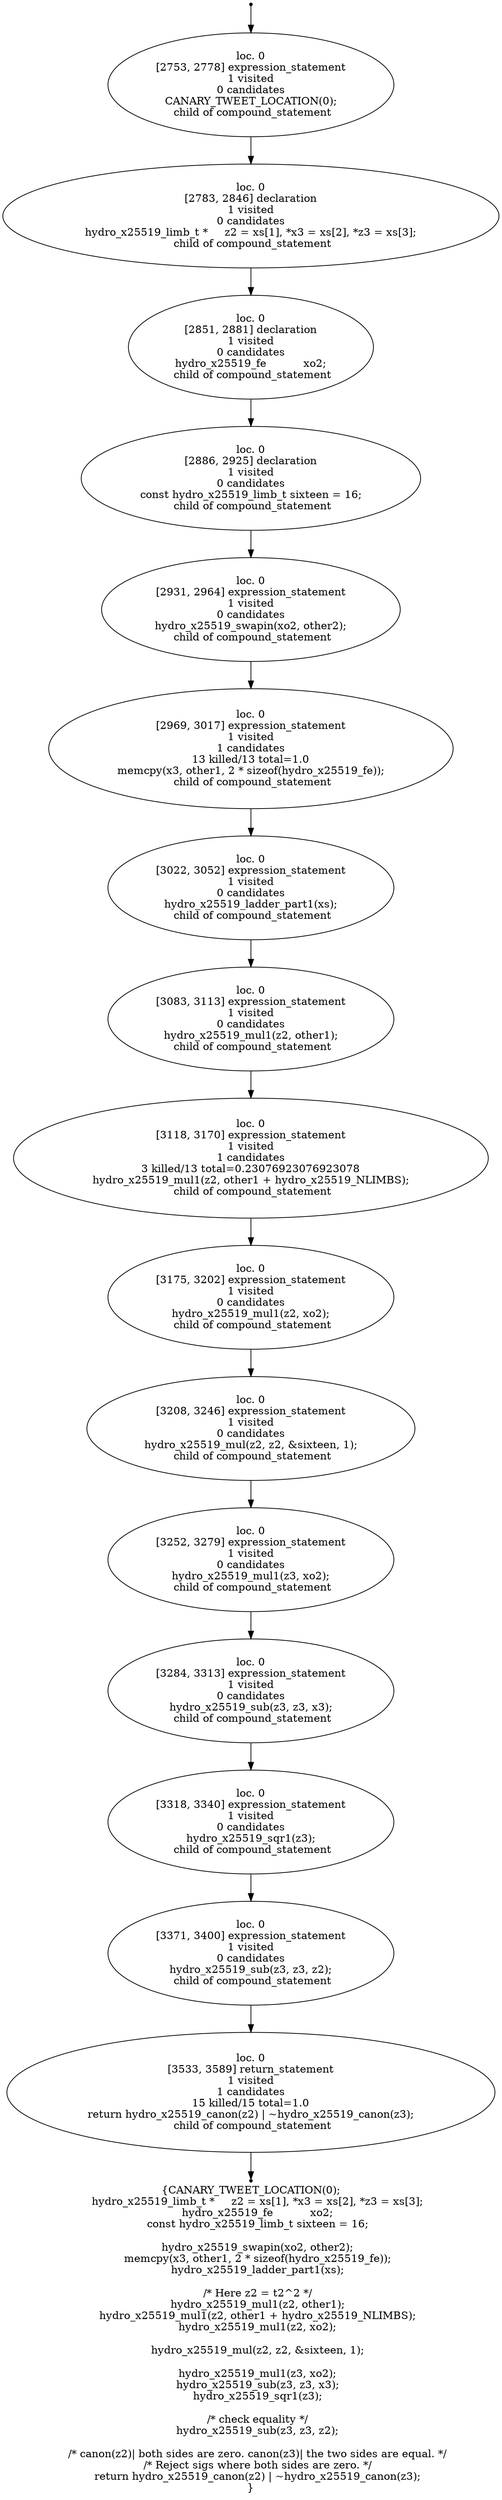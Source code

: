 digraph hydro_sign_verify_core_localised_3 {
	initial [shape=point]
	initial -> "loc. 0
[2753, 2778] expression_statement
1 visited
0 candidates
 CANARY_TWEET_LOCATION(0); 
 child of compound_statement"
	final [shape=point]
	"loc. 0
[3533, 3589] return_statement
1 visited
1 candidates
15 killed/15 total=1.0
 return hydro_x25519_canon(z2) | ~hydro_x25519_canon(z3); 
 child of compound_statement" -> final
	"loc. 0
[2753, 2778] expression_statement
1 visited
0 candidates
 CANARY_TWEET_LOCATION(0); 
 child of compound_statement"
	"loc. 0
[2753, 2778] expression_statement
1 visited
0 candidates
 CANARY_TWEET_LOCATION(0); 
 child of compound_statement" -> "loc. 0
[2783, 2846] declaration
1 visited
0 candidates
 hydro_x25519_limb_t *     z2 = xs[1], *x3 = xs[2], *z3 = xs[3]; 
 child of compound_statement"
	"loc. 0
[2783, 2846] declaration
1 visited
0 candidates
 hydro_x25519_limb_t *     z2 = xs[1], *x3 = xs[2], *z3 = xs[3]; 
 child of compound_statement"
	"loc. 0
[2783, 2846] declaration
1 visited
0 candidates
 hydro_x25519_limb_t *     z2 = xs[1], *x3 = xs[2], *z3 = xs[3]; 
 child of compound_statement" -> "loc. 0
[2851, 2881] declaration
1 visited
0 candidates
 hydro_x25519_fe           xo2; 
 child of compound_statement"
	"loc. 0
[2851, 2881] declaration
1 visited
0 candidates
 hydro_x25519_fe           xo2; 
 child of compound_statement"
	"loc. 0
[2851, 2881] declaration
1 visited
0 candidates
 hydro_x25519_fe           xo2; 
 child of compound_statement" -> "loc. 0
[2886, 2925] declaration
1 visited
0 candidates
 const hydro_x25519_limb_t sixteen = 16; 
 child of compound_statement"
	"loc. 0
[2886, 2925] declaration
1 visited
0 candidates
 const hydro_x25519_limb_t sixteen = 16; 
 child of compound_statement"
	"loc. 0
[2886, 2925] declaration
1 visited
0 candidates
 const hydro_x25519_limb_t sixteen = 16; 
 child of compound_statement" -> "loc. 0
[2931, 2964] expression_statement
1 visited
0 candidates
 hydro_x25519_swapin(xo2, other2); 
 child of compound_statement"
	"loc. 0
[2931, 2964] expression_statement
1 visited
0 candidates
 hydro_x25519_swapin(xo2, other2); 
 child of compound_statement"
	"loc. 0
[2931, 2964] expression_statement
1 visited
0 candidates
 hydro_x25519_swapin(xo2, other2); 
 child of compound_statement" -> "loc. 0
[2969, 3017] expression_statement
1 visited
1 candidates
13 killed/13 total=1.0
 memcpy(x3, other1, 2 * sizeof(hydro_x25519_fe)); 
 child of compound_statement"
	"loc. 0
[2969, 3017] expression_statement
1 visited
1 candidates
13 killed/13 total=1.0
 memcpy(x3, other1, 2 * sizeof(hydro_x25519_fe)); 
 child of compound_statement"
	"loc. 0
[2969, 3017] expression_statement
1 visited
1 candidates
13 killed/13 total=1.0
 memcpy(x3, other1, 2 * sizeof(hydro_x25519_fe)); 
 child of compound_statement" -> "loc. 0
[3022, 3052] expression_statement
1 visited
0 candidates
 hydro_x25519_ladder_part1(xs); 
 child of compound_statement"
	"loc. 0
[3022, 3052] expression_statement
1 visited
0 candidates
 hydro_x25519_ladder_part1(xs); 
 child of compound_statement"
	"loc. 0
[3022, 3052] expression_statement
1 visited
0 candidates
 hydro_x25519_ladder_part1(xs); 
 child of compound_statement" -> "loc. 0
[3083, 3113] expression_statement
1 visited
0 candidates
 hydro_x25519_mul1(z2, other1); 
 child of compound_statement"
	"loc. 0
[3083, 3113] expression_statement
1 visited
0 candidates
 hydro_x25519_mul1(z2, other1); 
 child of compound_statement"
	"loc. 0
[3083, 3113] expression_statement
1 visited
0 candidates
 hydro_x25519_mul1(z2, other1); 
 child of compound_statement" -> "loc. 0
[3118, 3170] expression_statement
1 visited
1 candidates
3 killed/13 total=0.23076923076923078
 hydro_x25519_mul1(z2, other1 + hydro_x25519_NLIMBS); 
 child of compound_statement"
	"loc. 0
[3118, 3170] expression_statement
1 visited
1 candidates
3 killed/13 total=0.23076923076923078
 hydro_x25519_mul1(z2, other1 + hydro_x25519_NLIMBS); 
 child of compound_statement"
	"loc. 0
[3118, 3170] expression_statement
1 visited
1 candidates
3 killed/13 total=0.23076923076923078
 hydro_x25519_mul1(z2, other1 + hydro_x25519_NLIMBS); 
 child of compound_statement" -> "loc. 0
[3175, 3202] expression_statement
1 visited
0 candidates
 hydro_x25519_mul1(z2, xo2); 
 child of compound_statement"
	"loc. 0
[3175, 3202] expression_statement
1 visited
0 candidates
 hydro_x25519_mul1(z2, xo2); 
 child of compound_statement"
	"loc. 0
[3175, 3202] expression_statement
1 visited
0 candidates
 hydro_x25519_mul1(z2, xo2); 
 child of compound_statement" -> "loc. 0
[3208, 3246] expression_statement
1 visited
0 candidates
 hydro_x25519_mul(z2, z2, &sixteen, 1); 
 child of compound_statement"
	"loc. 0
[3208, 3246] expression_statement
1 visited
0 candidates
 hydro_x25519_mul(z2, z2, &sixteen, 1); 
 child of compound_statement"
	"loc. 0
[3208, 3246] expression_statement
1 visited
0 candidates
 hydro_x25519_mul(z2, z2, &sixteen, 1); 
 child of compound_statement" -> "loc. 0
[3252, 3279] expression_statement
1 visited
0 candidates
 hydro_x25519_mul1(z3, xo2); 
 child of compound_statement"
	"loc. 0
[3252, 3279] expression_statement
1 visited
0 candidates
 hydro_x25519_mul1(z3, xo2); 
 child of compound_statement"
	"loc. 0
[3252, 3279] expression_statement
1 visited
0 candidates
 hydro_x25519_mul1(z3, xo2); 
 child of compound_statement" -> "loc. 0
[3284, 3313] expression_statement
1 visited
0 candidates
 hydro_x25519_sub(z3, z3, x3); 
 child of compound_statement"
	"loc. 0
[3284, 3313] expression_statement
1 visited
0 candidates
 hydro_x25519_sub(z3, z3, x3); 
 child of compound_statement"
	"loc. 0
[3284, 3313] expression_statement
1 visited
0 candidates
 hydro_x25519_sub(z3, z3, x3); 
 child of compound_statement" -> "loc. 0
[3318, 3340] expression_statement
1 visited
0 candidates
 hydro_x25519_sqr1(z3); 
 child of compound_statement"
	"loc. 0
[3318, 3340] expression_statement
1 visited
0 candidates
 hydro_x25519_sqr1(z3); 
 child of compound_statement"
	"loc. 0
[3318, 3340] expression_statement
1 visited
0 candidates
 hydro_x25519_sqr1(z3); 
 child of compound_statement" -> "loc. 0
[3371, 3400] expression_statement
1 visited
0 candidates
 hydro_x25519_sub(z3, z3, z2); 
 child of compound_statement"
	"loc. 0
[3371, 3400] expression_statement
1 visited
0 candidates
 hydro_x25519_sub(z3, z3, z2); 
 child of compound_statement"
	"loc. 0
[3371, 3400] expression_statement
1 visited
0 candidates
 hydro_x25519_sub(z3, z3, z2); 
 child of compound_statement" -> "loc. 0
[3533, 3589] return_statement
1 visited
1 candidates
15 killed/15 total=1.0
 return hydro_x25519_canon(z2) | ~hydro_x25519_canon(z3); 
 child of compound_statement"
	"loc. 0
[3533, 3589] return_statement
1 visited
1 candidates
15 killed/15 total=1.0
 return hydro_x25519_canon(z2) | ~hydro_x25519_canon(z3); 
 child of compound_statement"
	label="{CANARY_TWEET_LOCATION(0);
    hydro_x25519_limb_t *     z2 = xs[1], *x3 = xs[2], *z3 = xs[3];
    hydro_x25519_fe           xo2;
    const hydro_x25519_limb_t sixteen = 16;

    hydro_x25519_swapin(xo2, other2);
    memcpy(x3, other1, 2 * sizeof(hydro_x25519_fe));
    hydro_x25519_ladder_part1(xs);

    /* Here z2 = t2^2 */
    hydro_x25519_mul1(z2, other1);
    hydro_x25519_mul1(z2, other1 + hydro_x25519_NLIMBS);
    hydro_x25519_mul1(z2, xo2);

    hydro_x25519_mul(z2, z2, &sixteen, 1);

    hydro_x25519_mul1(z3, xo2);
    hydro_x25519_sub(z3, z3, x3);
    hydro_x25519_sqr1(z3);

    /* check equality */
    hydro_x25519_sub(z3, z3, z2);

    /* canon(z2)| both sides are zero. canon(z3)| the two sides are equal. */
    /* Reject sigs where both sides are zero. */
    return hydro_x25519_canon(z2) | ~hydro_x25519_canon(z3);
}"
}
